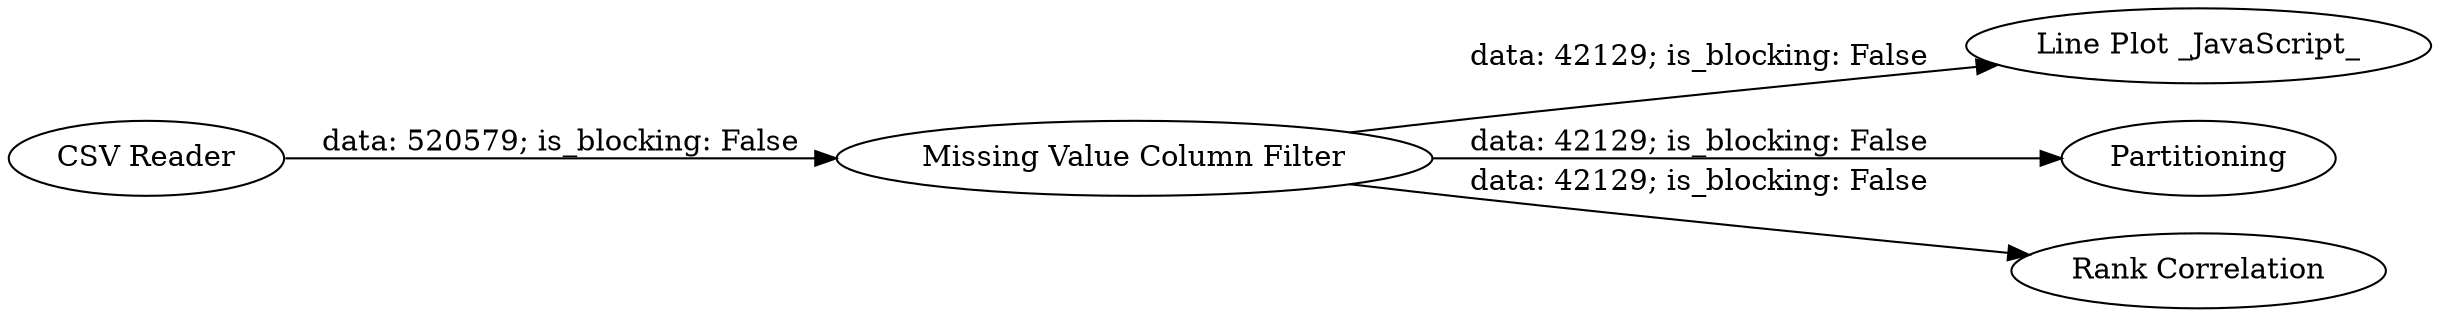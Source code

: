 digraph {
	"552639530008968297_5" [label="Line Plot _JavaScript_"]
	"552639530008968297_4" [label=Partitioning]
	"552639530008968297_1" [label="CSV Reader"]
	"552639530008968297_2" [label="Rank Correlation"]
	"552639530008968297_3" [label="Missing Value Column Filter"]
	"552639530008968297_3" -> "552639530008968297_4" [label="data: 42129; is_blocking: False"]
	"552639530008968297_3" -> "552639530008968297_5" [label="data: 42129; is_blocking: False"]
	"552639530008968297_3" -> "552639530008968297_2" [label="data: 42129; is_blocking: False"]
	"552639530008968297_1" -> "552639530008968297_3" [label="data: 520579; is_blocking: False"]
	rankdir=LR
}
